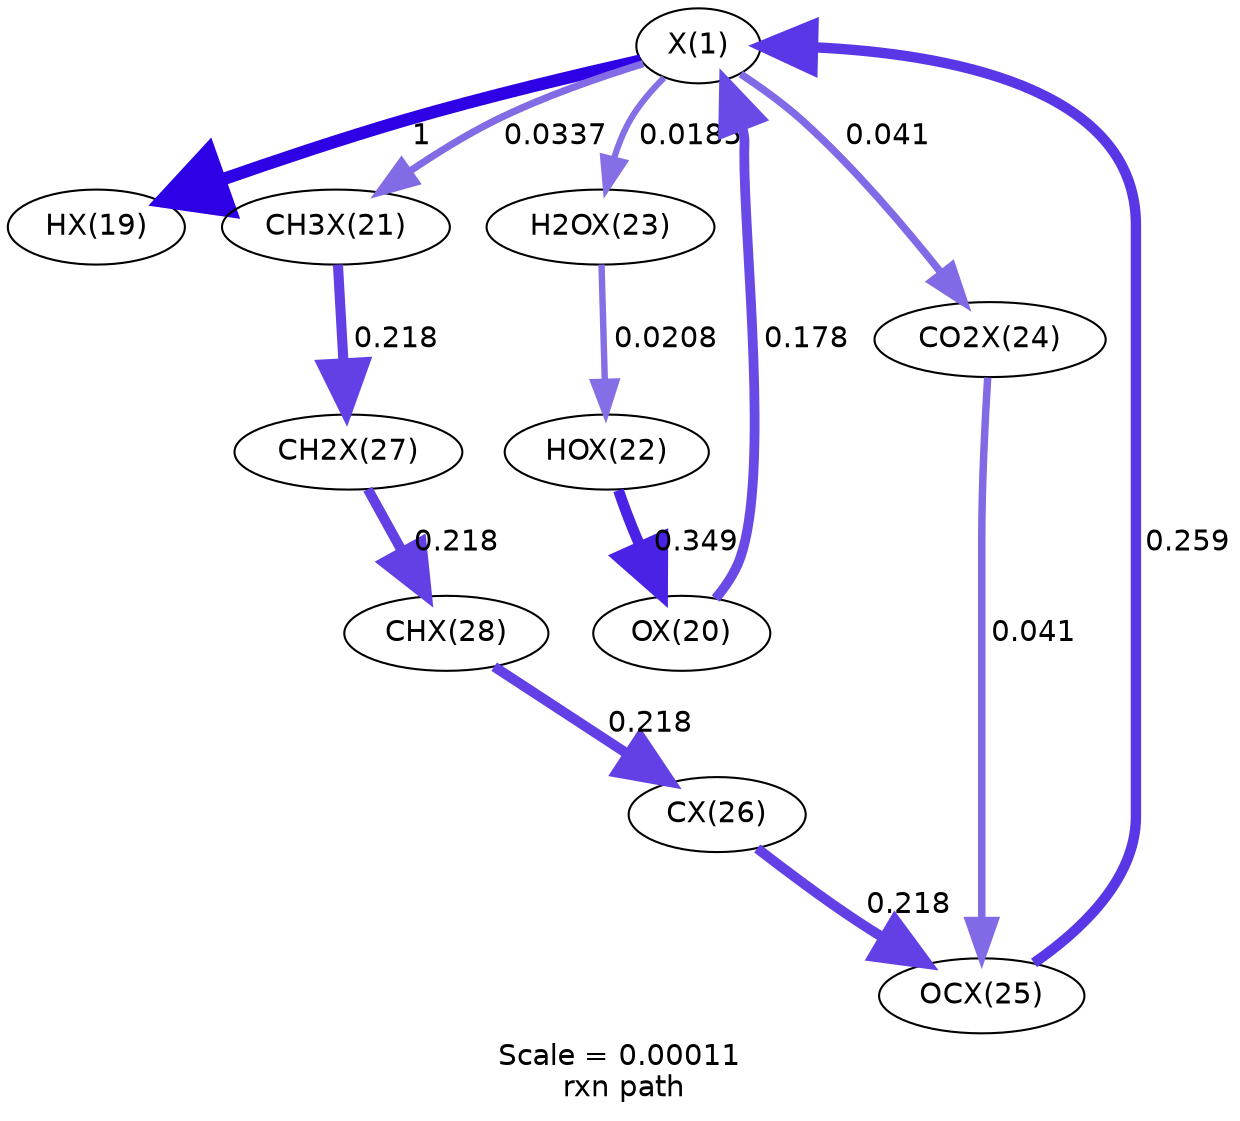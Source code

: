 digraph reaction_paths {
center=1;
s22 -> s23[fontname="Helvetica", penwidth=6, arrowsize=3, color="0.7, 1.5, 0.9"
, label=" 1"];
s24 -> s22[fontname="Helvetica", penwidth=4.69, arrowsize=2.35, color="0.7, 0.678, 0.9"
, label=" 0.178"];
s22 -> s25[fontname="Helvetica", penwidth=3.44, arrowsize=1.72, color="0.7, 0.534, 0.9"
, label=" 0.0337"];
s29 -> s22[fontname="Helvetica", penwidth=4.98, arrowsize=2.49, color="0.7, 0.759, 0.9"
, label=" 0.259"];
s22 -> s27[fontname="Helvetica", penwidth=2.99, arrowsize=1.49, color="0.7, 0.518, 0.9"
, label=" 0.0185"];
s22 -> s28[fontname="Helvetica", penwidth=3.59, arrowsize=1.79, color="0.7, 0.541, 0.9"
, label=" 0.041"];
s26 -> s24[fontname="Helvetica", penwidth=5.2, arrowsize=2.6, color="0.7, 0.849, 0.9"
, label=" 0.349"];
s27 -> s26[fontname="Helvetica", penwidth=3.08, arrowsize=1.54, color="0.7, 0.521, 0.9"
, label=" 0.0208"];
s25 -> s31[fontname="Helvetica", penwidth=4.85, arrowsize=2.43, color="0.7, 0.718, 0.9"
, label=" 0.218"];
s31 -> s32[fontname="Helvetica", penwidth=4.85, arrowsize=2.43, color="0.7, 0.718, 0.9"
, label=" 0.218"];
s32 -> s30[fontname="Helvetica", penwidth=4.85, arrowsize=2.43, color="0.7, 0.718, 0.9"
, label=" 0.218"];
s30 -> s29[fontname="Helvetica", penwidth=4.85, arrowsize=2.43, color="0.7, 0.718, 0.9"
, label=" 0.218"];
s28 -> s29[fontname="Helvetica", penwidth=3.59, arrowsize=1.79, color="0.7, 0.541, 0.9"
, label=" 0.041"];
s22 [ fontname="Helvetica", label="X(1)"];
s23 [ fontname="Helvetica", label="HX(19)"];
s24 [ fontname="Helvetica", label="OX(20)"];
s25 [ fontname="Helvetica", label="CH3X(21)"];
s26 [ fontname="Helvetica", label="HOX(22)"];
s27 [ fontname="Helvetica", label="H2OX(23)"];
s28 [ fontname="Helvetica", label="CO2X(24)"];
s29 [ fontname="Helvetica", label="OCX(25)"];
s30 [ fontname="Helvetica", label="CX(26)"];
s31 [ fontname="Helvetica", label="CH2X(27)"];
s32 [ fontname="Helvetica", label="CHX(28)"];
 label = "Scale = 0.00011\l rxn path";
 fontname = "Helvetica";
}
